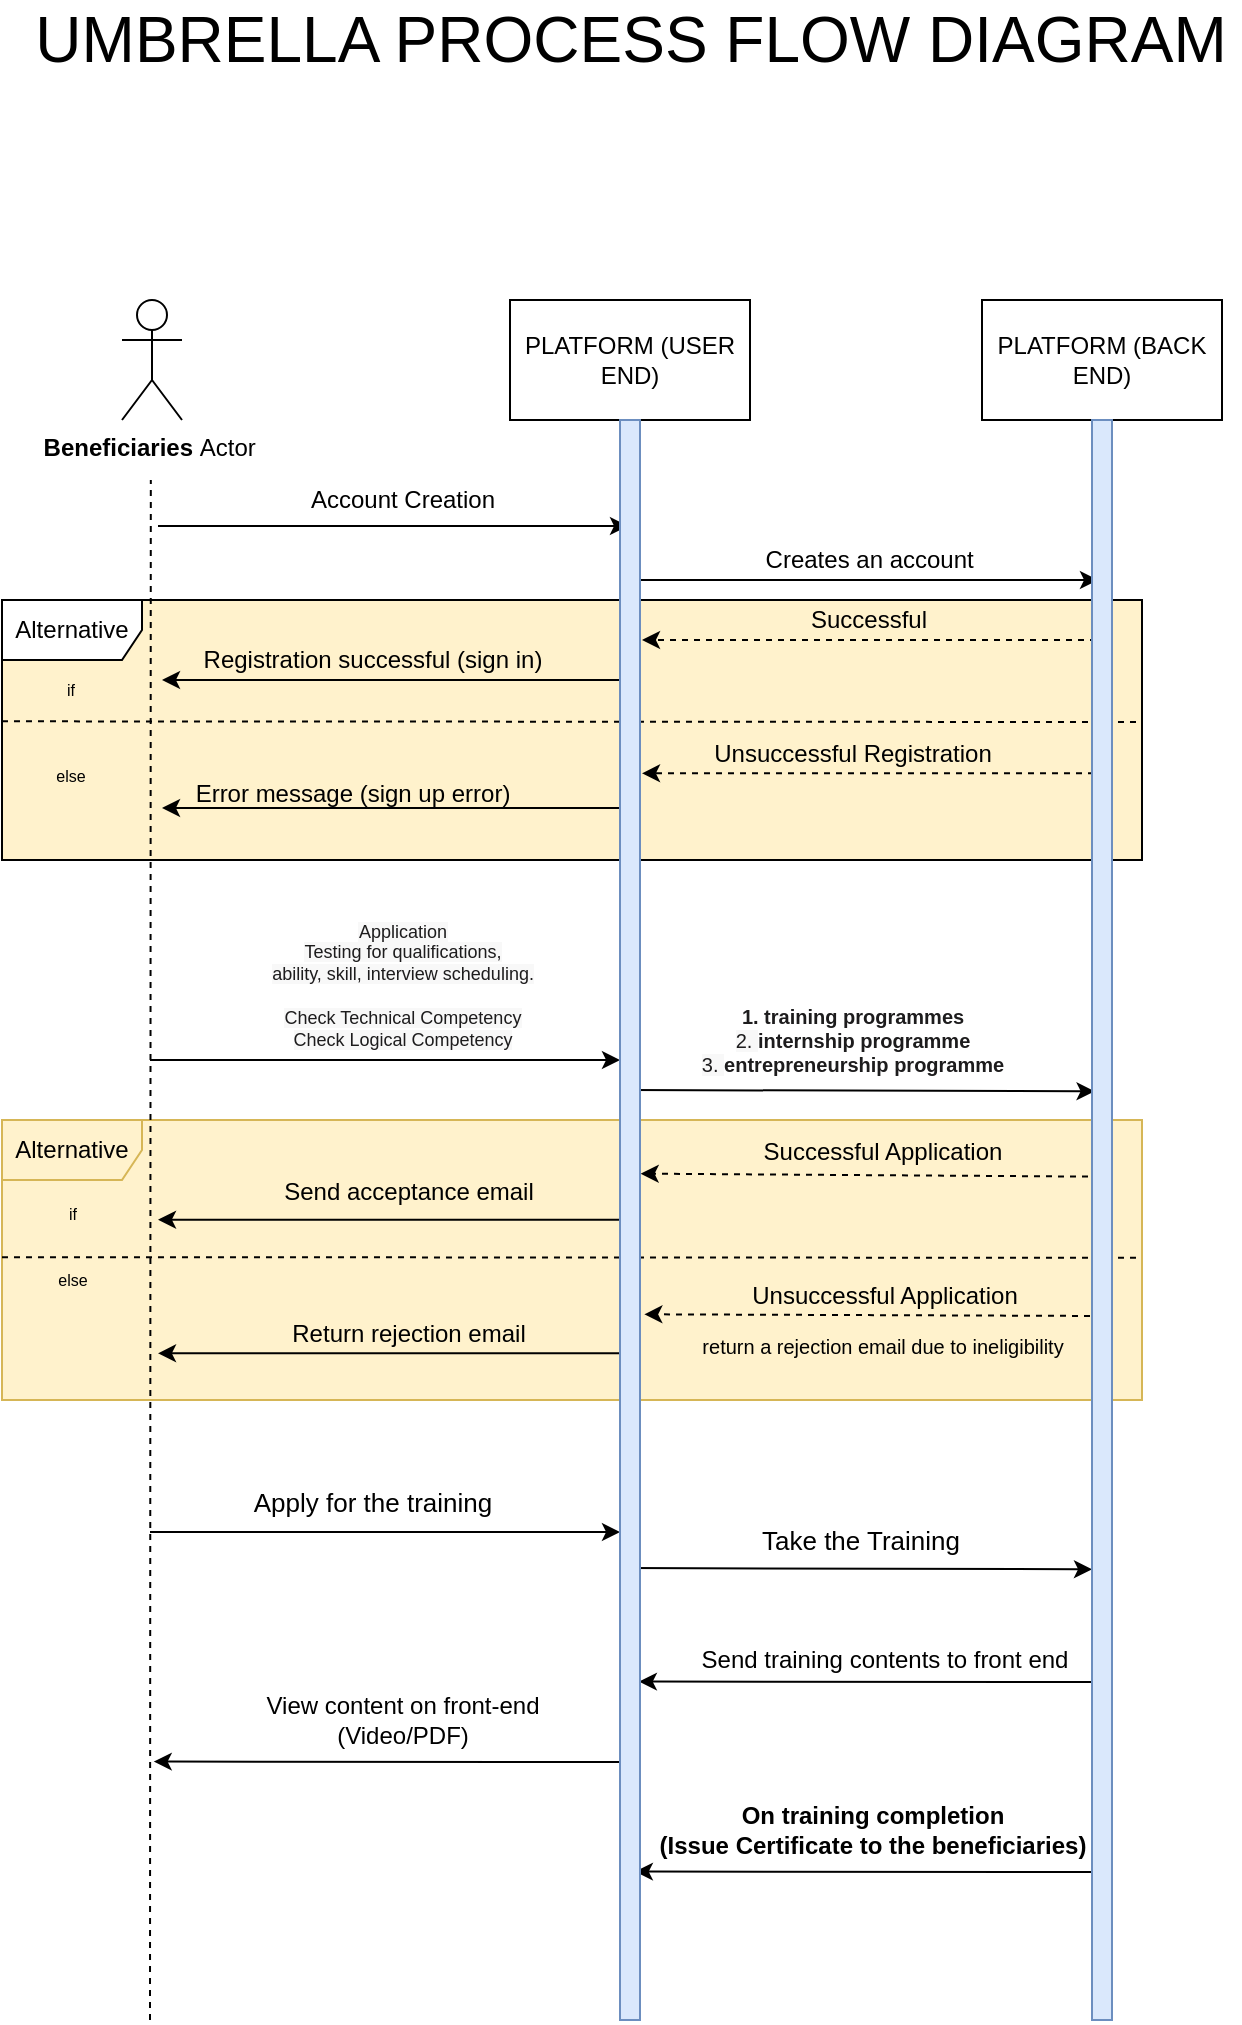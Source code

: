 <mxfile version="13.10.0" type="embed">
    <diagram id="AjfyErdOSF3fO-XFT9AM" name="Page-1">
        <mxGraphModel dx="1764" dy="1400" grid="1" gridSize="10" guides="1" tooltips="1" connect="1" arrows="1" fold="1" page="1" pageScale="1" pageWidth="827" pageHeight="1169" math="0" shadow="0">
            <root>
                <mxCell id="0"/>
                <mxCell id="1" parent="0"/>
                <mxCell id="18" value="" style="group;fillColor=#fff2cc;strokeColor=#d6b656;" vertex="1" connectable="0" parent="1">
                    <mxGeometry x="100" y="600" width="570" height="140" as="geometry"/>
                </mxCell>
                <mxCell id="19" value="Alternative" style="shape=umlFrame;whiteSpace=wrap;html=1;width=70;height=30;fillColor=#fff2cc;strokeColor=#d6b656;" vertex="1" parent="18">
                    <mxGeometry width="570" height="140" as="geometry"/>
                </mxCell>
                <mxCell id="21" value="if" style="text;html=1;align=center;verticalAlign=middle;resizable=0;points=[];autosize=1;fontSize=8;" vertex="1" parent="18">
                    <mxGeometry x="25.004" y="37.33" width="20" height="20" as="geometry"/>
                </mxCell>
                <mxCell id="22" value="else" style="text;html=1;align=center;verticalAlign=middle;resizable=0;points=[];autosize=1;fontSize=8;" vertex="1" parent="18">
                    <mxGeometry x="20.004" y="69.997" width="30" height="20" as="geometry"/>
                </mxCell>
                <mxCell id="24" value="" style="endArrow=classic;html=1;dashed=1;entryX=1.217;entryY=0.744;entryDx=0;entryDy=0;entryPerimeter=0;" edge="1" parent="18">
                    <mxGeometry width="50" height="50" relative="1" as="geometry">
                        <mxPoint x="550" y="98" as="sourcePoint"/>
                        <mxPoint x="321.17" y="97.141" as="targetPoint"/>
                    </mxGeometry>
                </mxCell>
                <mxCell id="25" value="Return rejection email" style="text;html=1;align=center;verticalAlign=middle;resizable=0;points=[];autosize=1;" vertex="1" parent="18">
                    <mxGeometry x="138" y="97.067" width="130" height="20" as="geometry"/>
                </mxCell>
                <mxCell id="26" value="" style="endArrow=classic;html=1;" edge="1" parent="18">
                    <mxGeometry width="50" height="50" relative="1" as="geometry">
                        <mxPoint x="314" y="116.667" as="sourcePoint"/>
                        <mxPoint x="78" y="116.667" as="targetPoint"/>
                    </mxGeometry>
                </mxCell>
                <mxCell id="81" value="Unsuccessful Application" style="text;html=1;align=center;verticalAlign=middle;resizable=0;points=[];autosize=1;" vertex="1" parent="18">
                    <mxGeometry x="366" y="78.4" width="150" height="20" as="geometry"/>
                </mxCell>
                <mxCell id="83" value="return a rejection email due to&amp;nbsp;&lt;span class=&quot;ILfuVd&quot;&gt;&lt;span class=&quot;hgKElc&quot;&gt;ineligibility&lt;/span&gt;&lt;/span&gt;" style="text;html=1;align=center;verticalAlign=middle;resizable=0;points=[];autosize=1;fontSize=10;" vertex="1" parent="18">
                    <mxGeometry x="340" y="102.667" width="200" height="20" as="geometry"/>
                </mxCell>
                <mxCell id="57" value="" style="endArrow=classic;html=1;dashed=1;entryX=1.133;entryY=0.592;entryDx=0;entryDy=0;entryPerimeter=0;" edge="1" parent="18">
                    <mxGeometry width="50" height="50" relative="1" as="geometry">
                        <mxPoint x="549.0" y="28.323" as="sourcePoint"/>
                        <mxPoint x="319.33" y="26.83" as="targetPoint"/>
                    </mxGeometry>
                </mxCell>
                <mxCell id="56" value="Successful Application" style="text;html=1;align=center;verticalAlign=middle;resizable=0;points=[];autosize=1;" vertex="1" parent="18">
                    <mxGeometry x="375" y="5.833" width="130" height="20" as="geometry"/>
                </mxCell>
                <mxCell id="59" value="" style="endArrow=classic;html=1;" edge="1" parent="18">
                    <mxGeometry width="50" height="50" relative="1" as="geometry">
                        <mxPoint x="314" y="49.83" as="sourcePoint"/>
                        <mxPoint x="78" y="49.83" as="targetPoint"/>
                    </mxGeometry>
                </mxCell>
                <mxCell id="58" value="Send acceptance email" style="text;html=1;align=center;verticalAlign=middle;resizable=0;points=[];autosize=1;" vertex="1" parent="18">
                    <mxGeometry x="133" y="25.83" width="140" height="20" as="geometry"/>
                </mxCell>
                <mxCell id="154" value="" style="endArrow=none;dashed=1;html=1;" edge="1" parent="18">
                    <mxGeometry width="50" height="50" relative="1" as="geometry">
                        <mxPoint y="68.567" as="sourcePoint"/>
                        <mxPoint x="569" y="68.9" as="targetPoint"/>
                    </mxGeometry>
                </mxCell>
                <mxCell id="27" value="" style="group;fillColor=#fff2cc;strokeColor=#d6b656;labelBackgroundColor=none;" vertex="1" connectable="0" parent="1">
                    <mxGeometry x="100" y="340" width="570" height="130" as="geometry"/>
                </mxCell>
                <mxCell id="28" value="Alternative" style="shape=umlFrame;whiteSpace=wrap;html=1;width=70;height=30;" vertex="1" parent="27">
                    <mxGeometry width="570" height="130" as="geometry"/>
                </mxCell>
                <mxCell id="29" value="" style="endArrow=none;dashed=1;html=1;" edge="1" parent="27">
                    <mxGeometry width="50" height="50" relative="1" as="geometry">
                        <mxPoint y="60.667" as="sourcePoint"/>
                        <mxPoint x="569" y="61" as="targetPoint"/>
                    </mxGeometry>
                </mxCell>
                <mxCell id="30" value="if" style="text;html=1;align=center;verticalAlign=middle;resizable=0;points=[];autosize=1;fontSize=8;" vertex="1" parent="27">
                    <mxGeometry x="24.344" y="34.667" width="20" height="20" as="geometry"/>
                </mxCell>
                <mxCell id="31" value="else" style="text;html=1;align=center;verticalAlign=middle;resizable=0;points=[];autosize=1;fontSize=8;" vertex="1" parent="27">
                    <mxGeometry x="18.689" y="78" width="30" height="20" as="geometry"/>
                </mxCell>
                <mxCell id="32" value="Error message (sign up error)" style="text;html=1;align=center;verticalAlign=middle;resizable=0;points=[];autosize=1;" vertex="1" parent="27">
                    <mxGeometry x="90.164" y="86.667" width="170" height="20" as="geometry"/>
                </mxCell>
                <mxCell id="33" value="" style="endArrow=classic;html=1;" edge="1" parent="27">
                    <mxGeometry width="50" height="50" relative="1" as="geometry">
                        <mxPoint x="310" y="104" as="sourcePoint"/>
                        <mxPoint x="80" y="104" as="targetPoint"/>
                    </mxGeometry>
                </mxCell>
                <mxCell id="34" value="Unsuccessful Registration" style="text;html=1;align=center;verticalAlign=middle;resizable=0;points=[];autosize=1;" vertex="1" parent="27">
                    <mxGeometry x="350.001" y="66.667" width="150" height="20" as="geometry"/>
                </mxCell>
                <mxCell id="35" value="" style="endArrow=classic;html=1;dashed=1;" edge="1" parent="27">
                    <mxGeometry width="50" height="50" relative="1" as="geometry">
                        <mxPoint x="546" y="86.667" as="sourcePoint"/>
                        <mxPoint x="320" y="86.667" as="targetPoint"/>
                    </mxGeometry>
                </mxCell>
                <mxCell id="36" value="&lt;span style=&quot;font-weight: 700&quot;&gt;Beneficiaries&lt;/span&gt;&amp;nbsp;Actor&amp;nbsp;" style="shape=umlActor;verticalLabelPosition=bottom;verticalAlign=top;html=1;outlineConnect=0;" vertex="1" parent="1">
                    <mxGeometry x="160" y="190" width="30" height="60" as="geometry"/>
                </mxCell>
                <mxCell id="38" value="PLATFORM (BACK END)" style="rounded=0;whiteSpace=wrap;html=1;" vertex="1" parent="1">
                    <mxGeometry x="590" y="190" width="120" height="60" as="geometry"/>
                </mxCell>
                <mxCell id="39" value="PLATFORM (USER END)" style="rounded=0;whiteSpace=wrap;html=1;" vertex="1" parent="1">
                    <mxGeometry x="354" y="190" width="120" height="60" as="geometry"/>
                </mxCell>
                <mxCell id="41" value="" style="endArrow=none;dashed=1;html=1;" edge="1" parent="1">
                    <mxGeometry width="50" height="50" relative="1" as="geometry">
                        <mxPoint x="414.0" y="250" as="sourcePoint"/>
                        <mxPoint x="414.0" y="250" as="targetPoint"/>
                    </mxGeometry>
                </mxCell>
                <mxCell id="43" value="" style="endArrow=none;dashed=1;html=1;" edge="1" parent="1">
                    <mxGeometry width="50" height="50" relative="1" as="geometry">
                        <mxPoint x="649.41" y="250" as="sourcePoint"/>
                        <mxPoint x="649.41" y="250" as="targetPoint"/>
                    </mxGeometry>
                </mxCell>
                <mxCell id="44" value="" style="endArrow=classic;html=1;" edge="1" parent="1">
                    <mxGeometry width="50" height="50" relative="1" as="geometry">
                        <mxPoint x="178" y="303" as="sourcePoint"/>
                        <mxPoint x="413" y="303" as="targetPoint"/>
                    </mxGeometry>
                </mxCell>
                <mxCell id="45" value="" style="endArrow=classic;html=1;" edge="1" parent="1">
                    <mxGeometry width="50" height="50" relative="1" as="geometry">
                        <mxPoint x="413" y="330" as="sourcePoint"/>
                        <mxPoint x="648" y="330" as="targetPoint"/>
                    </mxGeometry>
                </mxCell>
                <mxCell id="46" value="Account Creation" style="text;html=1;align=center;verticalAlign=middle;resizable=0;points=[];autosize=1;" vertex="1" parent="1">
                    <mxGeometry x="245" y="280" width="110" height="20" as="geometry"/>
                </mxCell>
                <mxCell id="47" value="Creates an account&amp;nbsp;" style="text;html=1;align=center;verticalAlign=middle;resizable=0;points=[];autosize=1;" vertex="1" parent="1">
                    <mxGeometry x="475" y="310" width="120" height="20" as="geometry"/>
                </mxCell>
                <mxCell id="48" value="" style="endArrow=classic;html=1;dashed=1;" edge="1" parent="1">
                    <mxGeometry width="50" height="50" relative="1" as="geometry">
                        <mxPoint x="647.0" y="360" as="sourcePoint"/>
                        <mxPoint x="420" y="360" as="targetPoint"/>
                    </mxGeometry>
                </mxCell>
                <mxCell id="49" value="Successful" style="text;html=1;align=center;verticalAlign=middle;resizable=0;points=[];autosize=1;" vertex="1" parent="1">
                    <mxGeometry x="498" y="340" width="70" height="20" as="geometry"/>
                </mxCell>
                <mxCell id="50" value="" style="endArrow=classic;html=1;" edge="1" parent="1">
                    <mxGeometry width="50" height="50" relative="1" as="geometry">
                        <mxPoint x="410" y="380" as="sourcePoint"/>
                        <mxPoint x="180" y="380" as="targetPoint"/>
                    </mxGeometry>
                </mxCell>
                <mxCell id="51" value="Registration successful (sign in)" style="text;html=1;align=center;verticalAlign=middle;resizable=0;points=[];autosize=1;" vertex="1" parent="1">
                    <mxGeometry x="195" y="360" width="180" height="20" as="geometry"/>
                </mxCell>
                <mxCell id="55" value="" style="endArrow=classic;html=1;entryX=0.129;entryY=0.538;entryDx=0;entryDy=0;entryPerimeter=0;" edge="1" parent="1">
                    <mxGeometry width="50" height="50" relative="1" as="geometry">
                        <mxPoint x="414" y="585" as="sourcePoint"/>
                        <mxPoint x="646.29" y="585.66" as="targetPoint"/>
                    </mxGeometry>
                </mxCell>
                <mxCell id="76" value="UMBRELLA PROCESS FLOW DIAGRAM" style="text;html=1;align=center;verticalAlign=middle;resizable=0;points=[];autosize=1;fontSize=32;" vertex="1" parent="1">
                    <mxGeometry x="109" y="40" width="610" height="40" as="geometry"/>
                </mxCell>
                <mxCell id="78" value="" style="endArrow=classic;html=1;" edge="1" parent="1">
                    <mxGeometry width="50" height="50" relative="1" as="geometry">
                        <mxPoint x="174" y="570" as="sourcePoint"/>
                        <mxPoint x="409" y="570" as="targetPoint"/>
                    </mxGeometry>
                </mxCell>
                <mxCell id="79" value="&lt;br style=&quot;font-size: 9px&quot;&gt;&lt;span style=&quot;color: rgb(29 , 28 , 29) ; font-size: 9px ; text-align: left ; background-color: rgb(248 , 248 , 248)&quot;&gt;Application&lt;br style=&quot;font-size: 9px&quot;&gt;Testing for qualifications, &lt;br style=&quot;font-size: 9px&quot;&gt;ability, skill, interview scheduling.&lt;br&gt;&lt;br&gt;Check Technical Competency&lt;br&gt;Check Logical Competency&lt;br&gt;&lt;/span&gt;" style="text;html=1;align=center;verticalAlign=middle;resizable=0;points=[];autosize=1;fontSize=9;" vertex="1" parent="1">
                    <mxGeometry x="225" y="487" width="150" height="80" as="geometry"/>
                </mxCell>
                <mxCell id="80" value="&lt;b style=&quot;color: rgb(29, 28, 29); font-size: 10px; text-align: left; box-sizing: inherit;&quot;&gt;1. training programmes&lt;br style=&quot;font-size: 10px;&quot;&gt;&lt;/b&gt;&lt;span style=&quot;color: rgb(29, 28, 29); font-size: 10px; text-align: left; background-color: rgb(248, 248, 248);&quot;&gt;2.&amp;nbsp;&lt;/span&gt;&lt;b style=&quot;color: rgb(29, 28, 29); font-size: 10px; text-align: left; box-sizing: inherit;&quot;&gt;internship programme&lt;br style=&quot;font-size: 10px;&quot;&gt;&lt;/b&gt;&lt;span style=&quot;color: rgb(29, 28, 29); font-size: 10px; text-align: left; background-color: rgb(248, 248, 248);&quot;&gt;3.&amp;nbsp;&lt;/span&gt;&lt;b style=&quot;color: rgb(29, 28, 29); font-size: 10px; text-align: left; box-sizing: inherit;&quot;&gt;entrepreneurship programme&lt;br style=&quot;font-size: 10px;&quot;&gt;&lt;/b&gt;" style="text;html=1;align=center;verticalAlign=middle;resizable=0;points=[];autosize=1;fontSize=10;" vertex="1" parent="1">
                    <mxGeometry x="440" y="540" width="170" height="40" as="geometry"/>
                </mxCell>
                <mxCell id="113" value="Send training contents to front end" style="text;html=1;align=center;verticalAlign=middle;resizable=0;points=[];autosize=1;" vertex="1" parent="1">
                    <mxGeometry x="440.57" y="860" width="200" height="20" as="geometry"/>
                </mxCell>
                <mxCell id="114" value="" style="endArrow=classic;html=1;entryX=0.986;entryY=0.911;entryDx=0;entryDy=0;entryPerimeter=0;" edge="1" parent="1">
                    <mxGeometry width="50" height="50" relative="1" as="geometry">
                        <mxPoint x="651.57" y="881" as="sourcePoint"/>
                        <mxPoint x="418.43" y="880.8" as="targetPoint"/>
                    </mxGeometry>
                </mxCell>
                <mxCell id="148" value="" style="endArrow=classic;html=1;" edge="1" parent="1">
                    <mxGeometry width="50" height="50" relative="1" as="geometry">
                        <mxPoint x="174" y="806" as="sourcePoint"/>
                        <mxPoint x="409" y="806" as="targetPoint"/>
                    </mxGeometry>
                </mxCell>
                <mxCell id="149" value="" style="endArrow=classic;html=1;entryX=0.129;entryY=0.538;entryDx=0;entryDy=0;entryPerimeter=0;" edge="1" parent="1">
                    <mxGeometry width="50" height="50" relative="1" as="geometry">
                        <mxPoint x="412.71" y="824" as="sourcePoint"/>
                        <mxPoint x="645" y="824.66" as="targetPoint"/>
                    </mxGeometry>
                </mxCell>
                <mxCell id="151" value="Apply for the training" style="text;html=1;align=center;verticalAlign=middle;resizable=0;points=[];autosize=1;fontSize=13;" vertex="1" parent="1">
                    <mxGeometry x="220.0" y="781" width="130" height="20" as="geometry"/>
                </mxCell>
                <mxCell id="153" value="" style="endArrow=none;dashed=1;html=1;" edge="1" parent="1">
                    <mxGeometry width="50" height="50" relative="1" as="geometry">
                        <mxPoint x="174" y="1050" as="sourcePoint"/>
                        <mxPoint x="174.41" y="280" as="targetPoint"/>
                    </mxGeometry>
                </mxCell>
                <mxCell id="156" value="Take the Training" style="text;html=1;align=center;verticalAlign=middle;resizable=0;points=[];autosize=1;fontSize=13;" vertex="1" parent="1">
                    <mxGeometry x="474" y="800" width="110" height="20" as="geometry"/>
                </mxCell>
                <mxCell id="157" value="View content on front-end&lt;br&gt;(Video/PDF)&lt;br&gt;" style="text;html=1;align=center;verticalAlign=middle;resizable=0;points=[];autosize=1;" vertex="1" parent="1">
                    <mxGeometry x="225" y="885" width="150" height="30" as="geometry"/>
                </mxCell>
                <mxCell id="158" value="" style="endArrow=classic;html=1;entryX=0.986;entryY=0.911;entryDx=0;entryDy=0;entryPerimeter=0;" edge="1" parent="1">
                    <mxGeometry width="50" height="50" relative="1" as="geometry">
                        <mxPoint x="409.0" y="921" as="sourcePoint"/>
                        <mxPoint x="175.86" y="920.8" as="targetPoint"/>
                    </mxGeometry>
                </mxCell>
                <mxCell id="161" value="" style="endArrow=classic;html=1;entryX=0.986;entryY=0.911;entryDx=0;entryDy=0;entryPerimeter=0;" edge="1" parent="1">
                    <mxGeometry width="50" height="50" relative="1" as="geometry">
                        <mxPoint x="649.57" y="976" as="sourcePoint"/>
                        <mxPoint x="416.43" y="975.8" as="targetPoint"/>
                    </mxGeometry>
                </mxCell>
                <mxCell id="162" value="On training completion &lt;br&gt;(Issue Certificate to the beneficiaries)" style="text;html=1;align=center;verticalAlign=middle;resizable=0;points=[];autosize=1;fontStyle=1" vertex="1" parent="1">
                    <mxGeometry x="420" y="940" width="230" height="30" as="geometry"/>
                </mxCell>
                <mxCell id="163" value="" style="html=1;points=[];perimeter=orthogonalPerimeter;fontSize=8;fillColor=#dae8fc;strokeColor=#6c8ebf;" vertex="1" parent="1">
                    <mxGeometry x="645" y="250" width="10" height="800" as="geometry"/>
                </mxCell>
                <mxCell id="164" value="" style="html=1;points=[];perimeter=orthogonalPerimeter;fontSize=8;fillColor=#dae8fc;strokeColor=#6c8ebf;" vertex="1" parent="1">
                    <mxGeometry x="409" y="250" width="10" height="800" as="geometry"/>
                </mxCell>
            </root>
        </mxGraphModel>
    </diagram>
</mxfile>